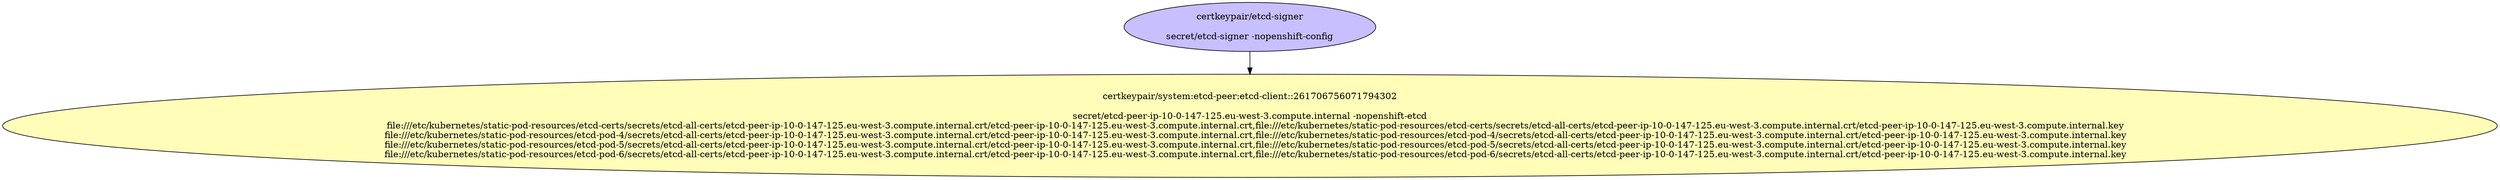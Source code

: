 digraph "Local Certificate" {
  // Node definitions.
  1 [
    label="certkeypair/etcd-signer\n\nsecret/etcd-signer -nopenshift-config\n"
    style=filled
    fillcolor="#c7bfff"
  ];
  6 [
    label="certkeypair/system:etcd-peer:etcd-client::261706756071794302\n\nsecret/etcd-peer-ip-10-0-147-125.eu-west-3.compute.internal -nopenshift-etcd\n    file:///etc/kubernetes/static-pod-resources/etcd-certs/secrets/etcd-all-certs/etcd-peer-ip-10-0-147-125.eu-west-3.compute.internal.crt/etcd-peer-ip-10-0-147-125.eu-west-3.compute.internal.crt,file:///etc/kubernetes/static-pod-resources/etcd-certs/secrets/etcd-all-certs/etcd-peer-ip-10-0-147-125.eu-west-3.compute.internal.crt/etcd-peer-ip-10-0-147-125.eu-west-3.compute.internal.key\n    file:///etc/kubernetes/static-pod-resources/etcd-pod-4/secrets/etcd-all-certs/etcd-peer-ip-10-0-147-125.eu-west-3.compute.internal.crt/etcd-peer-ip-10-0-147-125.eu-west-3.compute.internal.crt,file:///etc/kubernetes/static-pod-resources/etcd-pod-4/secrets/etcd-all-certs/etcd-peer-ip-10-0-147-125.eu-west-3.compute.internal.crt/etcd-peer-ip-10-0-147-125.eu-west-3.compute.internal.key\n    file:///etc/kubernetes/static-pod-resources/etcd-pod-5/secrets/etcd-all-certs/etcd-peer-ip-10-0-147-125.eu-west-3.compute.internal.crt/etcd-peer-ip-10-0-147-125.eu-west-3.compute.internal.crt,file:///etc/kubernetes/static-pod-resources/etcd-pod-5/secrets/etcd-all-certs/etcd-peer-ip-10-0-147-125.eu-west-3.compute.internal.crt/etcd-peer-ip-10-0-147-125.eu-west-3.compute.internal.key\n    file:///etc/kubernetes/static-pod-resources/etcd-pod-6/secrets/etcd-all-certs/etcd-peer-ip-10-0-147-125.eu-west-3.compute.internal.crt/etcd-peer-ip-10-0-147-125.eu-west-3.compute.internal.crt,file:///etc/kubernetes/static-pod-resources/etcd-pod-6/secrets/etcd-all-certs/etcd-peer-ip-10-0-147-125.eu-west-3.compute.internal.crt/etcd-peer-ip-10-0-147-125.eu-west-3.compute.internal.key\n"
    style=filled
    fillcolor="#fffdb8"
  ];

  // Edge definitions.
  1 -> 6;
}